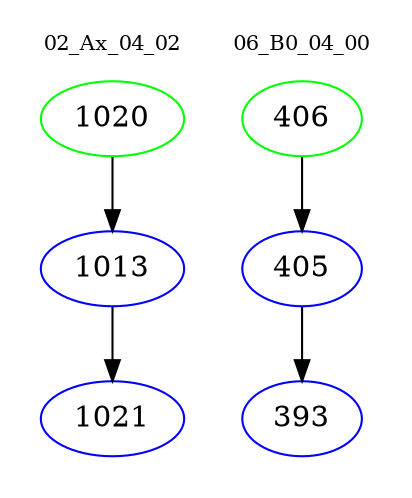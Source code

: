 digraph{
subgraph cluster_0 {
color = white
label = "02_Ax_04_02";
fontsize=10;
T0_1020 [label="1020", color="green"]
T0_1020 -> T0_1013 [color="black"]
T0_1013 [label="1013", color="blue"]
T0_1013 -> T0_1021 [color="black"]
T0_1021 [label="1021", color="blue"]
}
subgraph cluster_1 {
color = white
label = "06_B0_04_00";
fontsize=10;
T1_406 [label="406", color="green"]
T1_406 -> T1_405 [color="black"]
T1_405 [label="405", color="blue"]
T1_405 -> T1_393 [color="black"]
T1_393 [label="393", color="blue"]
}
}
